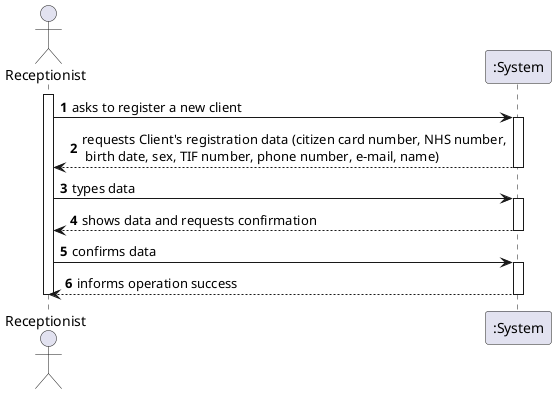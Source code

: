 @startuml
autonumber

actor Receptionist as R
participant ":System" as S

activate R
R -> S: asks to register a new client
activate S
S --> R: requests Client's registration data (citizen card number, NHS number,\n birth date, sex, TIF number, phone number, e-mail, name)
deactivate S
R -> S: types data
activate S
R <-- S: shows data and requests confirmation
deactivate S
R -> S: confirms data
activate S
S --> R : informs operation success
deactivate S
deactivate R

@enduml
